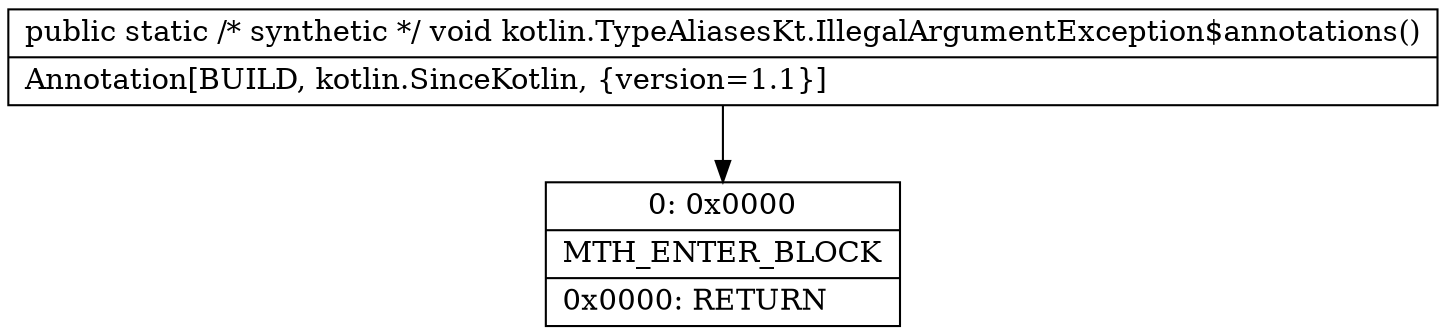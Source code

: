 digraph "CFG forkotlin.TypeAliasesKt.IllegalArgumentException$annotations()V" {
Node_0 [shape=record,label="{0\:\ 0x0000|MTH_ENTER_BLOCK\l|0x0000: RETURN   \l}"];
MethodNode[shape=record,label="{public static \/* synthetic *\/ void kotlin.TypeAliasesKt.IllegalArgumentException$annotations()  | Annotation[BUILD, kotlin.SinceKotlin, \{version=1.1\}]\l}"];
MethodNode -> Node_0;
}

